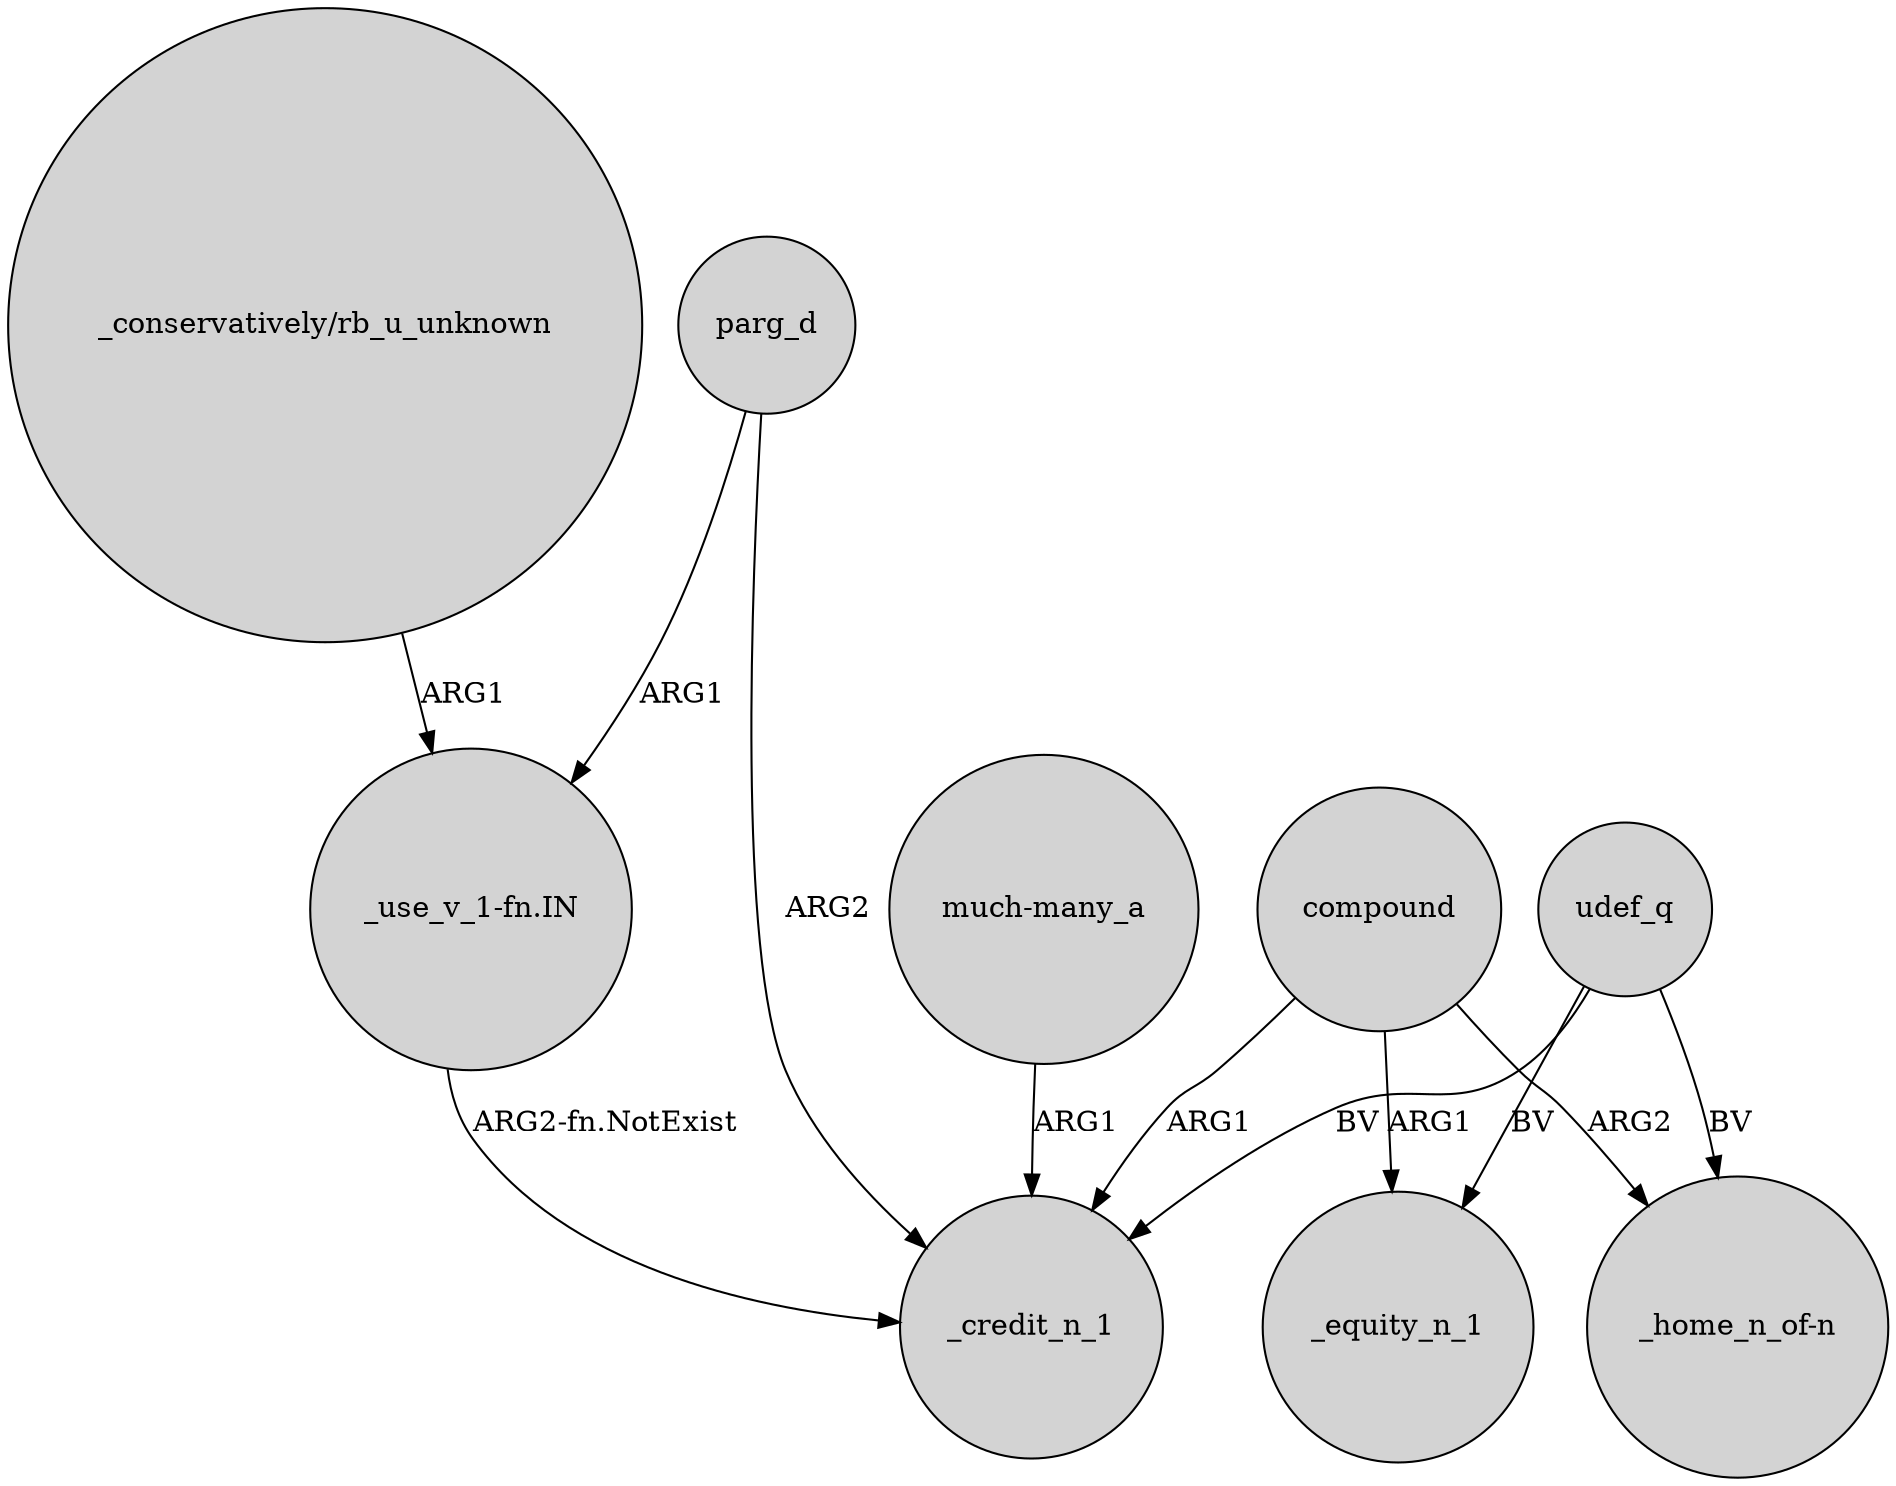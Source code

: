 digraph {
	node [shape=circle style=filled]
	parg_d -> _credit_n_1 [label=ARG2]
	udef_q -> "_home_n_of-n" [label=BV]
	compound -> _credit_n_1 [label=ARG1]
	compound -> "_home_n_of-n" [label=ARG2]
	parg_d -> "_use_v_1-fn.IN" [label=ARG1]
	udef_q -> _equity_n_1 [label=BV]
	"_use_v_1-fn.IN" -> _credit_n_1 [label="ARG2-fn.NotExist"]
	udef_q -> _credit_n_1 [label=BV]
	"much-many_a" -> _credit_n_1 [label=ARG1]
	"_conservatively/rb_u_unknown" -> "_use_v_1-fn.IN" [label=ARG1]
	compound -> _equity_n_1 [label=ARG1]
}
